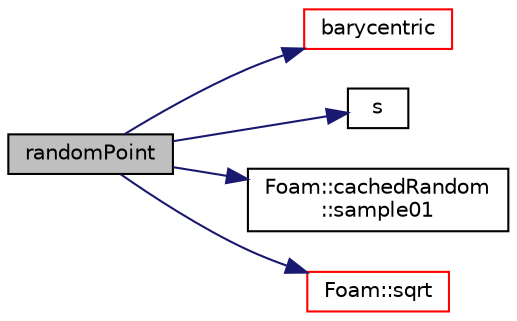 digraph "randomPoint"
{
  bgcolor="transparent";
  edge [fontname="Helvetica",fontsize="10",labelfontname="Helvetica",labelfontsize="10"];
  node [fontname="Helvetica",fontsize="10",shape=record];
  rankdir="LR";
  Node1 [label="randomPoint",height=0.2,width=0.4,color="black", fillcolor="grey75", style="filled", fontcolor="black"];
  Node1 -> Node2 [color="midnightblue",fontsize="10",style="solid",fontname="Helvetica"];
  Node2 [label="barycentric",height=0.2,width=0.4,color="red",URL="$a02753.html#af25ab613c3d54bb72f48d06e81ed88cc",tooltip="Calculate the barycentric coordinates of the given. "];
  Node1 -> Node3 [color="midnightblue",fontsize="10",style="solid",fontname="Helvetica"];
  Node3 [label="s",height=0.2,width=0.4,color="black",URL="$a04405.html#a6d6b99210a64ad23792eb7a3b0411c42"];
  Node1 -> Node4 [color="midnightblue",fontsize="10",style="solid",fontname="Helvetica"];
  Node4 [label="Foam::cachedRandom\l::sample01",height=0.2,width=0.4,color="black",URL="$a00189.html#a69e8ec3910ef84b36df7af5b8e692c0a",tooltip="Return a sample whose components lie in the range 0-1. "];
  Node1 -> Node5 [color="midnightblue",fontsize="10",style="solid",fontname="Helvetica"];
  Node5 [label="Foam::sqrt",height=0.2,width=0.4,color="red",URL="$a10979.html#a8616bd62eebf2342a80222fecb1bda71"];
}
